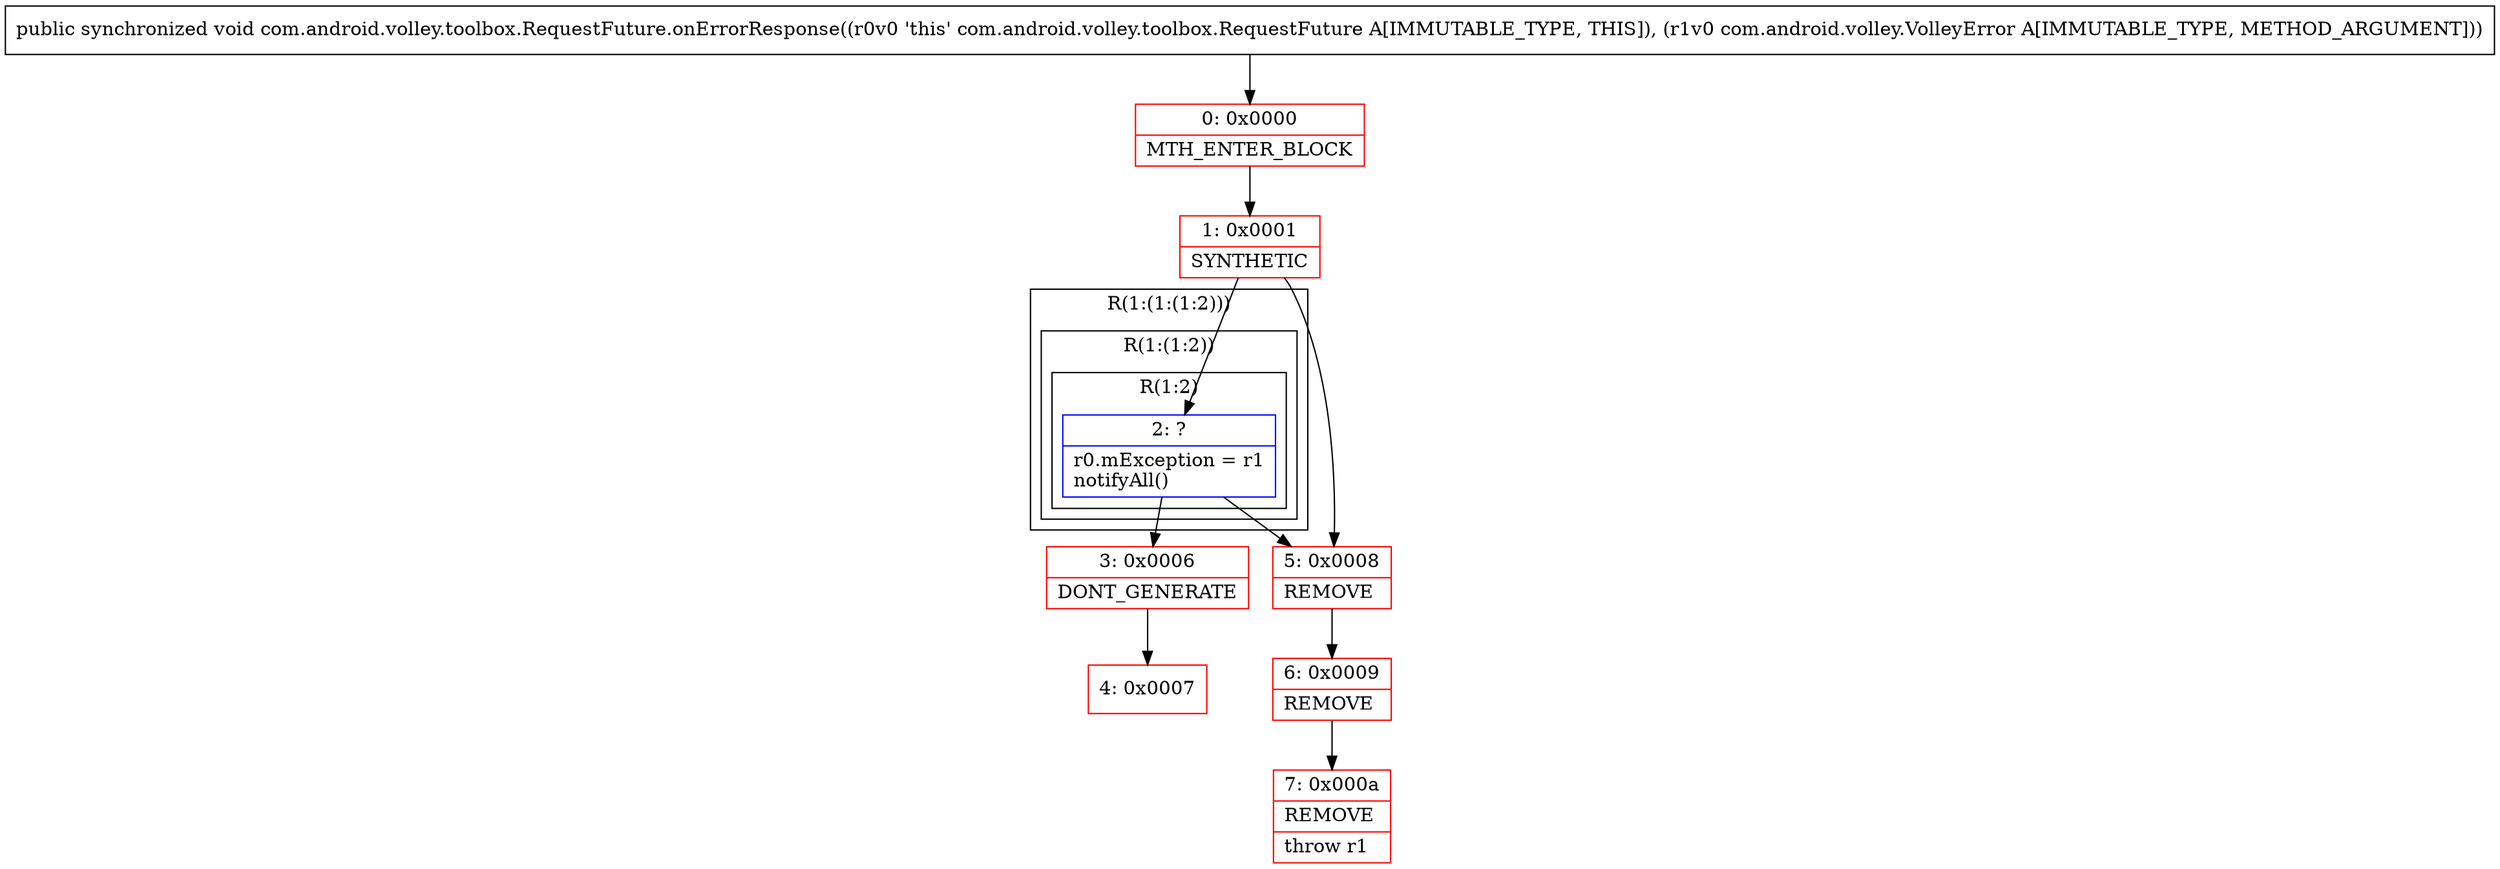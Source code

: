 digraph "CFG forcom.android.volley.toolbox.RequestFuture.onErrorResponse(Lcom\/android\/volley\/VolleyError;)V" {
subgraph cluster_Region_468921777 {
label = "R(1:(1:(1:2)))";
node [shape=record,color=blue];
subgraph cluster_Region_94885287 {
label = "R(1:(1:2))";
node [shape=record,color=blue];
subgraph cluster_Region_1224278520 {
label = "R(1:2)";
node [shape=record,color=blue];
Node_2 [shape=record,label="{2\:\ ?|r0.mException = r1\lnotifyAll()\l}"];
}
}
}
Node_0 [shape=record,color=red,label="{0\:\ 0x0000|MTH_ENTER_BLOCK\l}"];
Node_1 [shape=record,color=red,label="{1\:\ 0x0001|SYNTHETIC\l}"];
Node_3 [shape=record,color=red,label="{3\:\ 0x0006|DONT_GENERATE\l}"];
Node_4 [shape=record,color=red,label="{4\:\ 0x0007}"];
Node_5 [shape=record,color=red,label="{5\:\ 0x0008|REMOVE\l}"];
Node_6 [shape=record,color=red,label="{6\:\ 0x0009|REMOVE\l}"];
Node_7 [shape=record,color=red,label="{7\:\ 0x000a|REMOVE\l|throw r1\l}"];
MethodNode[shape=record,label="{public synchronized void com.android.volley.toolbox.RequestFuture.onErrorResponse((r0v0 'this' com.android.volley.toolbox.RequestFuture A[IMMUTABLE_TYPE, THIS]), (r1v0 com.android.volley.VolleyError A[IMMUTABLE_TYPE, METHOD_ARGUMENT])) }"];
MethodNode -> Node_0;
Node_2 -> Node_3;
Node_2 -> Node_5;
Node_0 -> Node_1;
Node_1 -> Node_2;
Node_1 -> Node_5;
Node_3 -> Node_4;
Node_5 -> Node_6;
Node_6 -> Node_7;
}

